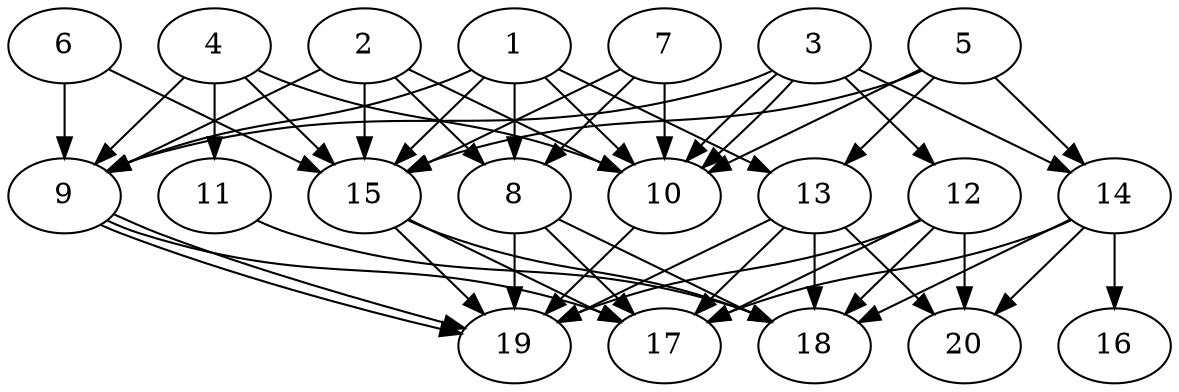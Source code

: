 // DAG automatically generated by daggen at Thu Oct  3 13:58:43 2019
// ./daggen --dot -n 20 --ccr 0.4 --fat 0.7 --regular 0.7 --density 0.9 --mindata 5242880 --maxdata 52428800 
digraph G {
  1 [size="20682240", alpha="0.01", expect_size="8272896"] 
  1 -> 8 [size ="8272896"]
  1 -> 9 [size ="8272896"]
  1 -> 10 [size ="8272896"]
  1 -> 13 [size ="8272896"]
  1 -> 15 [size ="8272896"]
  2 [size="44556800", alpha="0.08", expect_size="17822720"] 
  2 -> 8 [size ="17822720"]
  2 -> 9 [size ="17822720"]
  2 -> 10 [size ="17822720"]
  2 -> 15 [size ="17822720"]
  3 [size="118615040", alpha="0.19", expect_size="47446016"] 
  3 -> 9 [size ="47446016"]
  3 -> 10 [size ="47446016"]
  3 -> 10 [size ="47446016"]
  3 -> 12 [size ="47446016"]
  3 -> 14 [size ="47446016"]
  4 [size="83837440", alpha="0.16", expect_size="33534976"] 
  4 -> 9 [size ="33534976"]
  4 -> 10 [size ="33534976"]
  4 -> 11 [size ="33534976"]
  4 -> 15 [size ="33534976"]
  5 [size="92492800", alpha="0.19", expect_size="36997120"] 
  5 -> 10 [size ="36997120"]
  5 -> 13 [size ="36997120"]
  5 -> 14 [size ="36997120"]
  5 -> 15 [size ="36997120"]
  6 [size="51724800", alpha="0.02", expect_size="20689920"] 
  6 -> 9 [size ="20689920"]
  6 -> 15 [size ="20689920"]
  7 [size="122058240", alpha="0.05", expect_size="48823296"] 
  7 -> 8 [size ="48823296"]
  7 -> 10 [size ="48823296"]
  7 -> 15 [size ="48823296"]
  8 [size="84556800", alpha="0.15", expect_size="33822720"] 
  8 -> 17 [size ="33822720"]
  8 -> 18 [size ="33822720"]
  8 -> 19 [size ="33822720"]
  9 [size="59901440", alpha="0.18", expect_size="23960576"] 
  9 -> 17 [size ="23960576"]
  9 -> 19 [size ="23960576"]
  9 -> 19 [size ="23960576"]
  10 [size="32655360", alpha="0.10", expect_size="13062144"] 
  10 -> 19 [size ="13062144"]
  11 [size="81075200", alpha="0.15", expect_size="32430080"] 
  11 -> 18 [size ="32430080"]
  12 [size="84628480", alpha="0.03", expect_size="33851392"] 
  12 -> 17 [size ="33851392"]
  12 -> 18 [size ="33851392"]
  12 -> 19 [size ="33851392"]
  12 -> 20 [size ="33851392"]
  13 [size="15354880", alpha="0.13", expect_size="6141952"] 
  13 -> 17 [size ="6141952"]
  13 -> 18 [size ="6141952"]
  13 -> 19 [size ="6141952"]
  13 -> 20 [size ="6141952"]
  14 [size="126576640", alpha="0.10", expect_size="50630656"] 
  14 -> 16 [size ="50630656"]
  14 -> 17 [size ="50630656"]
  14 -> 18 [size ="50630656"]
  14 -> 20 [size ="50630656"]
  15 [size="104084480", alpha="0.01", expect_size="41633792"] 
  15 -> 17 [size ="41633792"]
  15 -> 18 [size ="41633792"]
  15 -> 19 [size ="41633792"]
  16 [size="100697600", alpha="0.07", expect_size="40279040"] 
  17 [size="110533120", alpha="0.14", expect_size="44213248"] 
  18 [size="19120640", alpha="0.05", expect_size="7648256"] 
  19 [size="109859840", alpha="0.16", expect_size="43943936"] 
  20 [size="98823680", alpha="0.15", expect_size="39529472"] 
}
